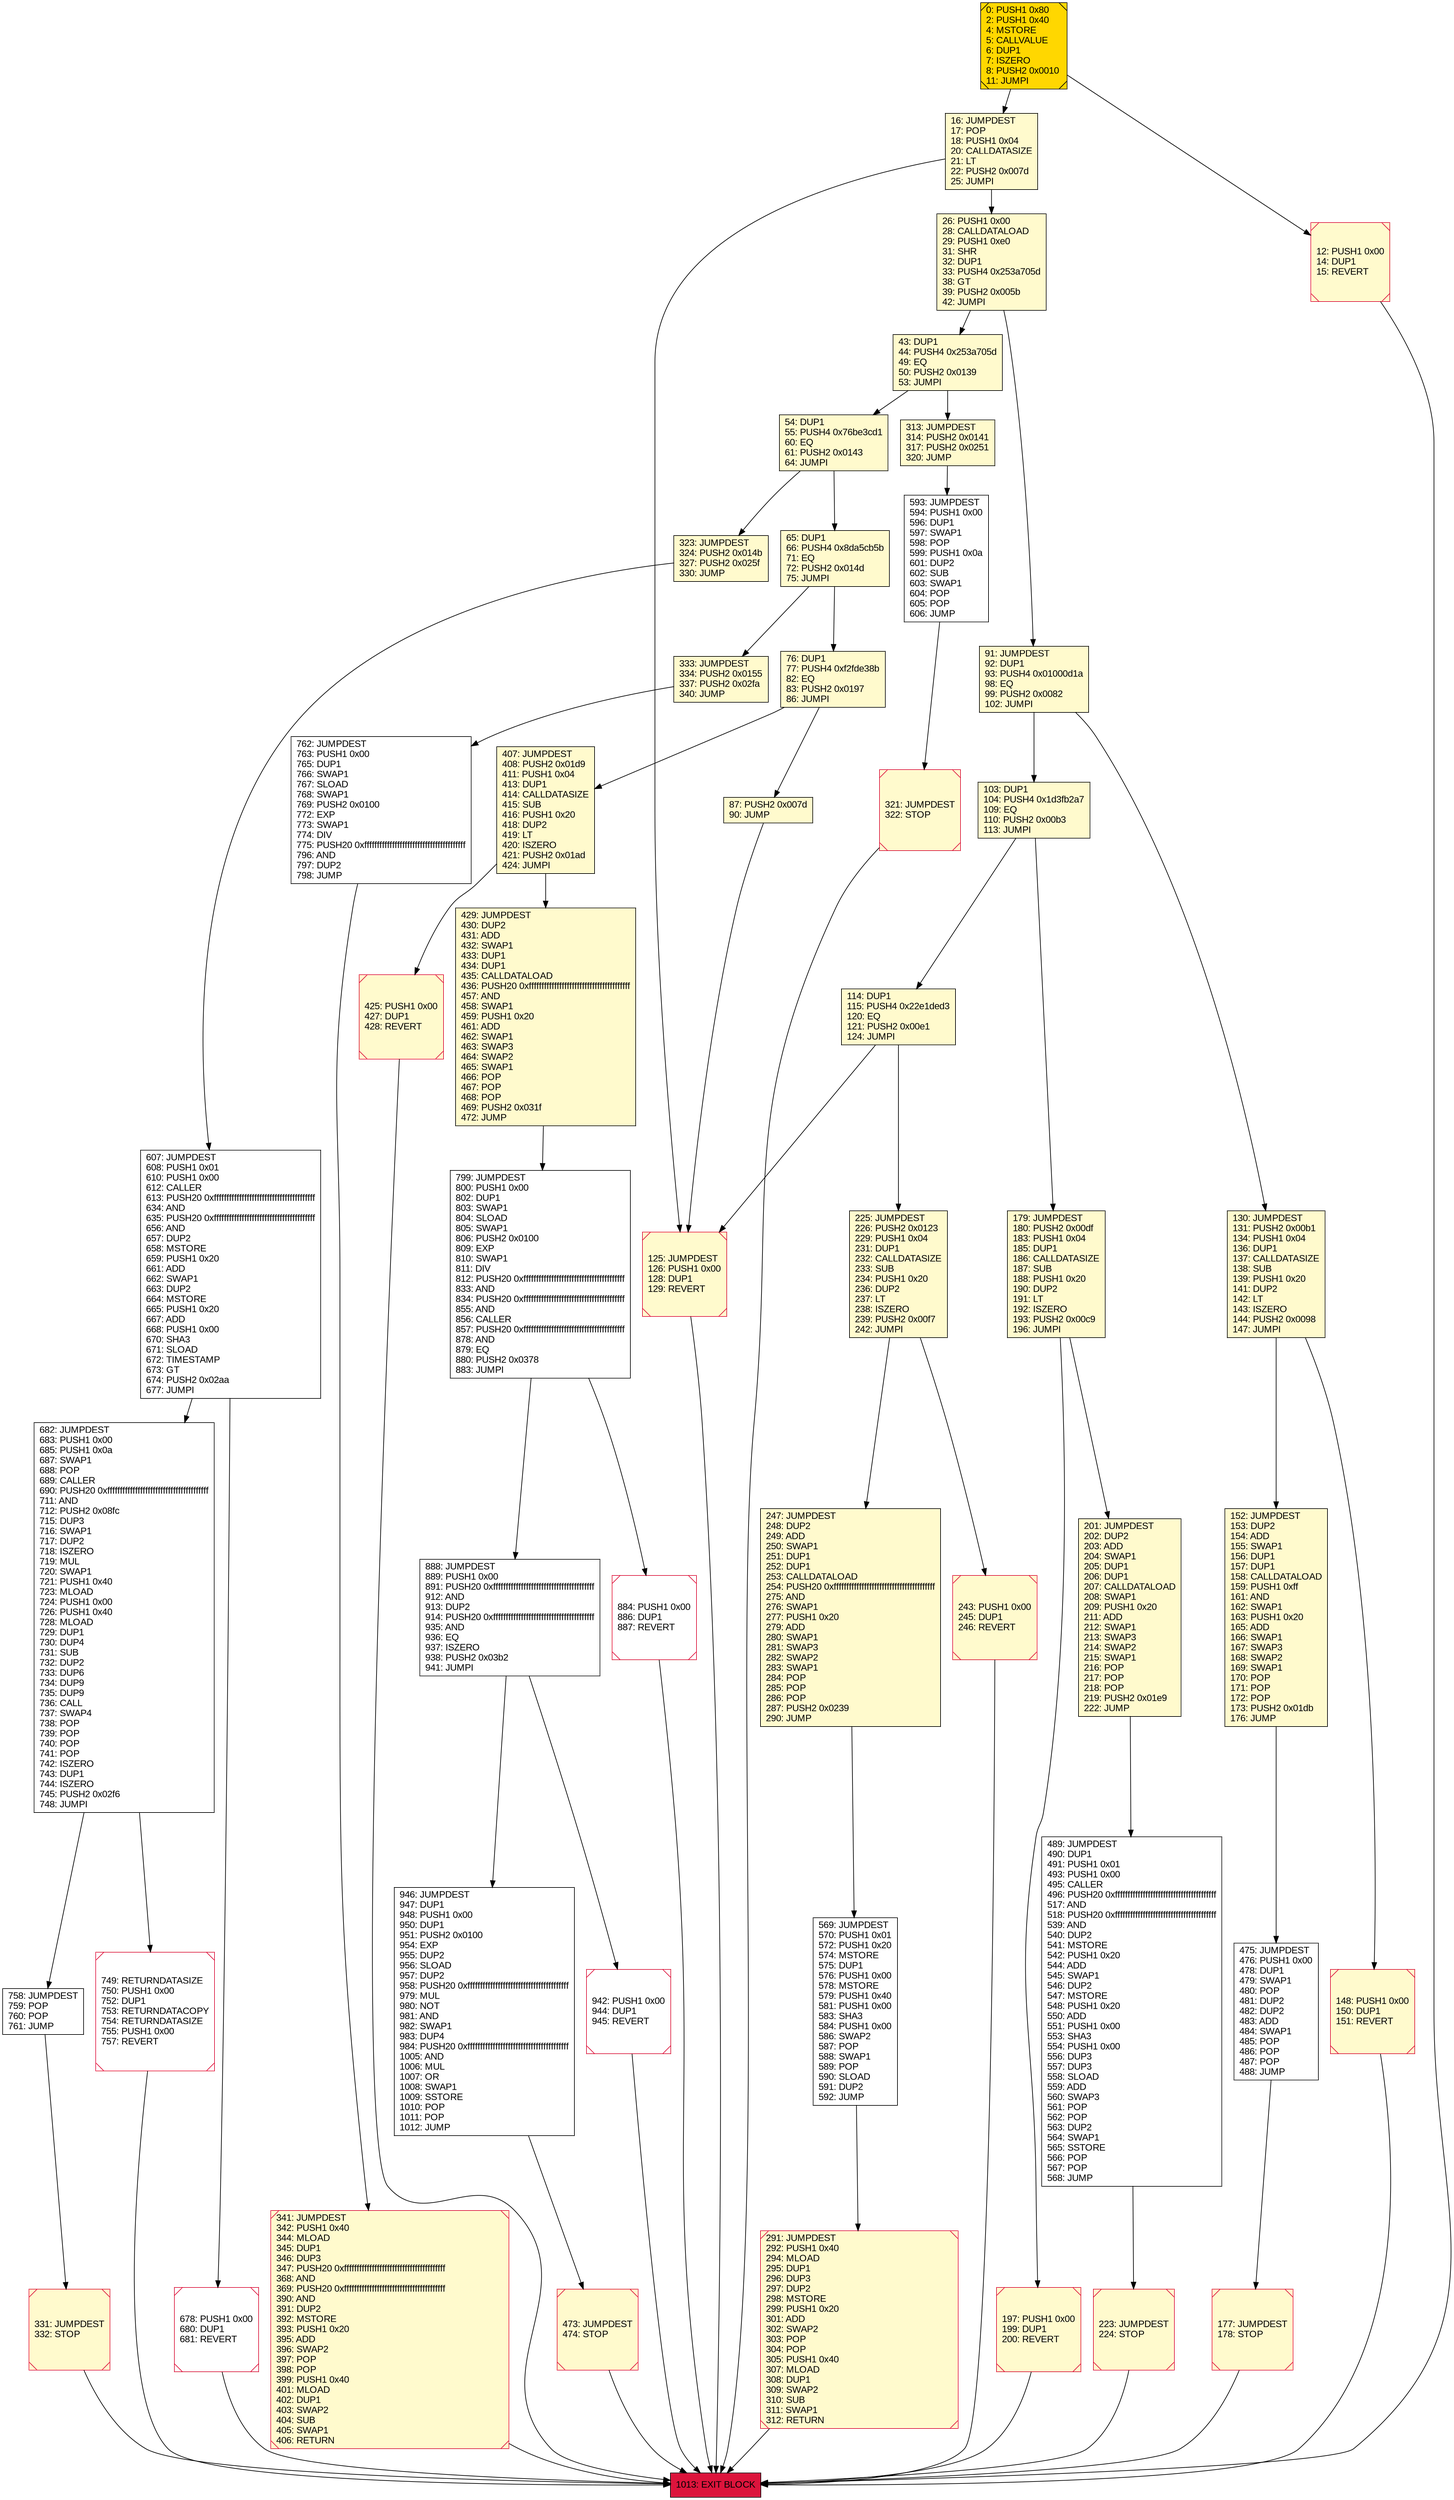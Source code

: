 digraph G {
bgcolor=transparent rankdir=UD;
node [shape=box style=filled color=black fillcolor=white fontname=arial fontcolor=black];
799 [label="799: JUMPDEST\l800: PUSH1 0x00\l802: DUP1\l803: SWAP1\l804: SLOAD\l805: SWAP1\l806: PUSH2 0x0100\l809: EXP\l810: SWAP1\l811: DIV\l812: PUSH20 0xffffffffffffffffffffffffffffffffffffffff\l833: AND\l834: PUSH20 0xffffffffffffffffffffffffffffffffffffffff\l855: AND\l856: CALLER\l857: PUSH20 0xffffffffffffffffffffffffffffffffffffffff\l878: AND\l879: EQ\l880: PUSH2 0x0378\l883: JUMPI\l" ];
313 [label="313: JUMPDEST\l314: PUSH2 0x0141\l317: PUSH2 0x0251\l320: JUMP\l" fillcolor=lemonchiffon ];
87 [label="87: PUSH2 0x007d\l90: JUMP\l" fillcolor=lemonchiffon ];
341 [label="341: JUMPDEST\l342: PUSH1 0x40\l344: MLOAD\l345: DUP1\l346: DUP3\l347: PUSH20 0xffffffffffffffffffffffffffffffffffffffff\l368: AND\l369: PUSH20 0xffffffffffffffffffffffffffffffffffffffff\l390: AND\l391: DUP2\l392: MSTORE\l393: PUSH1 0x20\l395: ADD\l396: SWAP2\l397: POP\l398: POP\l399: PUSH1 0x40\l401: MLOAD\l402: DUP1\l403: SWAP2\l404: SUB\l405: SWAP1\l406: RETURN\l" fillcolor=lemonchiffon shape=Msquare color=crimson ];
678 [label="678: PUSH1 0x00\l680: DUP1\l681: REVERT\l" shape=Msquare color=crimson ];
425 [label="425: PUSH1 0x00\l427: DUP1\l428: REVERT\l" fillcolor=lemonchiffon shape=Msquare color=crimson ];
475 [label="475: JUMPDEST\l476: PUSH1 0x00\l478: DUP1\l479: SWAP1\l480: POP\l481: DUP2\l482: DUP2\l483: ADD\l484: SWAP1\l485: POP\l486: POP\l487: POP\l488: JUMP\l" ];
888 [label="888: JUMPDEST\l889: PUSH1 0x00\l891: PUSH20 0xffffffffffffffffffffffffffffffffffffffff\l912: AND\l913: DUP2\l914: PUSH20 0xffffffffffffffffffffffffffffffffffffffff\l935: AND\l936: EQ\l937: ISZERO\l938: PUSH2 0x03b2\l941: JUMPI\l" ];
942 [label="942: PUSH1 0x00\l944: DUP1\l945: REVERT\l" shape=Msquare color=crimson ];
291 [label="291: JUMPDEST\l292: PUSH1 0x40\l294: MLOAD\l295: DUP1\l296: DUP3\l297: DUP2\l298: MSTORE\l299: PUSH1 0x20\l301: ADD\l302: SWAP2\l303: POP\l304: POP\l305: PUSH1 0x40\l307: MLOAD\l308: DUP1\l309: SWAP2\l310: SUB\l311: SWAP1\l312: RETURN\l" fillcolor=lemonchiffon shape=Msquare color=crimson ];
43 [label="43: DUP1\l44: PUSH4 0x253a705d\l49: EQ\l50: PUSH2 0x0139\l53: JUMPI\l" fillcolor=lemonchiffon ];
54 [label="54: DUP1\l55: PUSH4 0x76be3cd1\l60: EQ\l61: PUSH2 0x0143\l64: JUMPI\l" fillcolor=lemonchiffon ];
0 [label="0: PUSH1 0x80\l2: PUSH1 0x40\l4: MSTORE\l5: CALLVALUE\l6: DUP1\l7: ISZERO\l8: PUSH2 0x0010\l11: JUMPI\l" fillcolor=lemonchiffon shape=Msquare fillcolor=gold ];
76 [label="76: DUP1\l77: PUSH4 0xf2fde38b\l82: EQ\l83: PUSH2 0x0197\l86: JUMPI\l" fillcolor=lemonchiffon ];
130 [label="130: JUMPDEST\l131: PUSH2 0x00b1\l134: PUSH1 0x04\l136: DUP1\l137: CALLDATASIZE\l138: SUB\l139: PUSH1 0x20\l141: DUP2\l142: LT\l143: ISZERO\l144: PUSH2 0x0098\l147: JUMPI\l" fillcolor=lemonchiffon ];
16 [label="16: JUMPDEST\l17: POP\l18: PUSH1 0x04\l20: CALLDATASIZE\l21: LT\l22: PUSH2 0x007d\l25: JUMPI\l" fillcolor=lemonchiffon ];
103 [label="103: DUP1\l104: PUSH4 0x1d3fb2a7\l109: EQ\l110: PUSH2 0x00b3\l113: JUMPI\l" fillcolor=lemonchiffon ];
177 [label="177: JUMPDEST\l178: STOP\l" fillcolor=lemonchiffon shape=Msquare color=crimson ];
179 [label="179: JUMPDEST\l180: PUSH2 0x00df\l183: PUSH1 0x04\l185: DUP1\l186: CALLDATASIZE\l187: SUB\l188: PUSH1 0x20\l190: DUP2\l191: LT\l192: ISZERO\l193: PUSH2 0x00c9\l196: JUMPI\l" fillcolor=lemonchiffon ];
12 [label="12: PUSH1 0x00\l14: DUP1\l15: REVERT\l" fillcolor=lemonchiffon shape=Msquare color=crimson ];
323 [label="323: JUMPDEST\l324: PUSH2 0x014b\l327: PUSH2 0x025f\l330: JUMP\l" fillcolor=lemonchiffon ];
148 [label="148: PUSH1 0x00\l150: DUP1\l151: REVERT\l" fillcolor=lemonchiffon shape=Msquare color=crimson ];
758 [label="758: JUMPDEST\l759: POP\l760: POP\l761: JUMP\l" ];
201 [label="201: JUMPDEST\l202: DUP2\l203: ADD\l204: SWAP1\l205: DUP1\l206: DUP1\l207: CALLDATALOAD\l208: SWAP1\l209: PUSH1 0x20\l211: ADD\l212: SWAP1\l213: SWAP3\l214: SWAP2\l215: SWAP1\l216: POP\l217: POP\l218: POP\l219: PUSH2 0x01e9\l222: JUMP\l" fillcolor=lemonchiffon ];
65 [label="65: DUP1\l66: PUSH4 0x8da5cb5b\l71: EQ\l72: PUSH2 0x014d\l75: JUMPI\l" fillcolor=lemonchiffon ];
946 [label="946: JUMPDEST\l947: DUP1\l948: PUSH1 0x00\l950: DUP1\l951: PUSH2 0x0100\l954: EXP\l955: DUP2\l956: SLOAD\l957: DUP2\l958: PUSH20 0xffffffffffffffffffffffffffffffffffffffff\l979: MUL\l980: NOT\l981: AND\l982: SWAP1\l983: DUP4\l984: PUSH20 0xffffffffffffffffffffffffffffffffffffffff\l1005: AND\l1006: MUL\l1007: OR\l1008: SWAP1\l1009: SSTORE\l1010: POP\l1011: POP\l1012: JUMP\l" ];
223 [label="223: JUMPDEST\l224: STOP\l" fillcolor=lemonchiffon shape=Msquare color=crimson ];
762 [label="762: JUMPDEST\l763: PUSH1 0x00\l765: DUP1\l766: SWAP1\l767: SLOAD\l768: SWAP1\l769: PUSH2 0x0100\l772: EXP\l773: SWAP1\l774: DIV\l775: PUSH20 0xffffffffffffffffffffffffffffffffffffffff\l796: AND\l797: DUP2\l798: JUMP\l" ];
473 [label="473: JUMPDEST\l474: STOP\l" fillcolor=lemonchiffon shape=Msquare color=crimson ];
91 [label="91: JUMPDEST\l92: DUP1\l93: PUSH4 0x01000d1a\l98: EQ\l99: PUSH2 0x0082\l102: JUMPI\l" fillcolor=lemonchiffon ];
243 [label="243: PUSH1 0x00\l245: DUP1\l246: REVERT\l" fillcolor=lemonchiffon shape=Msquare color=crimson ];
321 [label="321: JUMPDEST\l322: STOP\l" fillcolor=lemonchiffon shape=Msquare color=crimson ];
884 [label="884: PUSH1 0x00\l886: DUP1\l887: REVERT\l" shape=Msquare color=crimson ];
225 [label="225: JUMPDEST\l226: PUSH2 0x0123\l229: PUSH1 0x04\l231: DUP1\l232: CALLDATASIZE\l233: SUB\l234: PUSH1 0x20\l236: DUP2\l237: LT\l238: ISZERO\l239: PUSH2 0x00f7\l242: JUMPI\l" fillcolor=lemonchiffon ];
247 [label="247: JUMPDEST\l248: DUP2\l249: ADD\l250: SWAP1\l251: DUP1\l252: DUP1\l253: CALLDATALOAD\l254: PUSH20 0xffffffffffffffffffffffffffffffffffffffff\l275: AND\l276: SWAP1\l277: PUSH1 0x20\l279: ADD\l280: SWAP1\l281: SWAP3\l282: SWAP2\l283: SWAP1\l284: POP\l285: POP\l286: POP\l287: PUSH2 0x0239\l290: JUMP\l" fillcolor=lemonchiffon ];
407 [label="407: JUMPDEST\l408: PUSH2 0x01d9\l411: PUSH1 0x04\l413: DUP1\l414: CALLDATASIZE\l415: SUB\l416: PUSH1 0x20\l418: DUP2\l419: LT\l420: ISZERO\l421: PUSH2 0x01ad\l424: JUMPI\l" fillcolor=lemonchiffon ];
331 [label="331: JUMPDEST\l332: STOP\l" fillcolor=lemonchiffon shape=Msquare color=crimson ];
569 [label="569: JUMPDEST\l570: PUSH1 0x01\l572: PUSH1 0x20\l574: MSTORE\l575: DUP1\l576: PUSH1 0x00\l578: MSTORE\l579: PUSH1 0x40\l581: PUSH1 0x00\l583: SHA3\l584: PUSH1 0x00\l586: SWAP2\l587: POP\l588: SWAP1\l589: POP\l590: SLOAD\l591: DUP2\l592: JUMP\l" ];
333 [label="333: JUMPDEST\l334: PUSH2 0x0155\l337: PUSH2 0x02fa\l340: JUMP\l" fillcolor=lemonchiffon ];
197 [label="197: PUSH1 0x00\l199: DUP1\l200: REVERT\l" fillcolor=lemonchiffon shape=Msquare color=crimson ];
114 [label="114: DUP1\l115: PUSH4 0x22e1ded3\l120: EQ\l121: PUSH2 0x00e1\l124: JUMPI\l" fillcolor=lemonchiffon ];
682 [label="682: JUMPDEST\l683: PUSH1 0x00\l685: PUSH1 0x0a\l687: SWAP1\l688: POP\l689: CALLER\l690: PUSH20 0xffffffffffffffffffffffffffffffffffffffff\l711: AND\l712: PUSH2 0x08fc\l715: DUP3\l716: SWAP1\l717: DUP2\l718: ISZERO\l719: MUL\l720: SWAP1\l721: PUSH1 0x40\l723: MLOAD\l724: PUSH1 0x00\l726: PUSH1 0x40\l728: MLOAD\l729: DUP1\l730: DUP4\l731: SUB\l732: DUP2\l733: DUP6\l734: DUP9\l735: DUP9\l736: CALL\l737: SWAP4\l738: POP\l739: POP\l740: POP\l741: POP\l742: ISZERO\l743: DUP1\l744: ISZERO\l745: PUSH2 0x02f6\l748: JUMPI\l" ];
429 [label="429: JUMPDEST\l430: DUP2\l431: ADD\l432: SWAP1\l433: DUP1\l434: DUP1\l435: CALLDATALOAD\l436: PUSH20 0xffffffffffffffffffffffffffffffffffffffff\l457: AND\l458: SWAP1\l459: PUSH1 0x20\l461: ADD\l462: SWAP1\l463: SWAP3\l464: SWAP2\l465: SWAP1\l466: POP\l467: POP\l468: POP\l469: PUSH2 0x031f\l472: JUMP\l" fillcolor=lemonchiffon ];
489 [label="489: JUMPDEST\l490: DUP1\l491: PUSH1 0x01\l493: PUSH1 0x00\l495: CALLER\l496: PUSH20 0xffffffffffffffffffffffffffffffffffffffff\l517: AND\l518: PUSH20 0xffffffffffffffffffffffffffffffffffffffff\l539: AND\l540: DUP2\l541: MSTORE\l542: PUSH1 0x20\l544: ADD\l545: SWAP1\l546: DUP2\l547: MSTORE\l548: PUSH1 0x20\l550: ADD\l551: PUSH1 0x00\l553: SHA3\l554: PUSH1 0x00\l556: DUP3\l557: DUP3\l558: SLOAD\l559: ADD\l560: SWAP3\l561: POP\l562: POP\l563: DUP2\l564: SWAP1\l565: SSTORE\l566: POP\l567: POP\l568: JUMP\l" ];
1013 [label="1013: EXIT BLOCK\l" fillcolor=crimson ];
749 [label="749: RETURNDATASIZE\l750: PUSH1 0x00\l752: DUP1\l753: RETURNDATACOPY\l754: RETURNDATASIZE\l755: PUSH1 0x00\l757: REVERT\l" shape=Msquare color=crimson ];
125 [label="125: JUMPDEST\l126: PUSH1 0x00\l128: DUP1\l129: REVERT\l" fillcolor=lemonchiffon shape=Msquare color=crimson ];
593 [label="593: JUMPDEST\l594: PUSH1 0x00\l596: DUP1\l597: SWAP1\l598: POP\l599: PUSH1 0x0a\l601: DUP2\l602: SUB\l603: SWAP1\l604: POP\l605: POP\l606: JUMP\l" ];
607 [label="607: JUMPDEST\l608: PUSH1 0x01\l610: PUSH1 0x00\l612: CALLER\l613: PUSH20 0xffffffffffffffffffffffffffffffffffffffff\l634: AND\l635: PUSH20 0xffffffffffffffffffffffffffffffffffffffff\l656: AND\l657: DUP2\l658: MSTORE\l659: PUSH1 0x20\l661: ADD\l662: SWAP1\l663: DUP2\l664: MSTORE\l665: PUSH1 0x20\l667: ADD\l668: PUSH1 0x00\l670: SHA3\l671: SLOAD\l672: TIMESTAMP\l673: GT\l674: PUSH2 0x02aa\l677: JUMPI\l" ];
26 [label="26: PUSH1 0x00\l28: CALLDATALOAD\l29: PUSH1 0xe0\l31: SHR\l32: DUP1\l33: PUSH4 0x253a705d\l38: GT\l39: PUSH2 0x005b\l42: JUMPI\l" fillcolor=lemonchiffon ];
152 [label="152: JUMPDEST\l153: DUP2\l154: ADD\l155: SWAP1\l156: DUP1\l157: DUP1\l158: CALLDATALOAD\l159: PUSH1 0xff\l161: AND\l162: SWAP1\l163: PUSH1 0x20\l165: ADD\l166: SWAP1\l167: SWAP3\l168: SWAP2\l169: SWAP1\l170: POP\l171: POP\l172: POP\l173: PUSH2 0x01db\l176: JUMP\l" fillcolor=lemonchiffon ];
225 -> 247;
749 -> 1013;
103 -> 179;
225 -> 243;
43 -> 54;
888 -> 942;
946 -> 473;
799 -> 888;
125 -> 1013;
607 -> 682;
43 -> 313;
197 -> 1013;
114 -> 125;
130 -> 148;
76 -> 87;
682 -> 749;
321 -> 1013;
884 -> 1013;
489 -> 223;
54 -> 323;
65 -> 333;
243 -> 1013;
331 -> 1013;
201 -> 489;
475 -> 177;
26 -> 91;
333 -> 762;
593 -> 321;
407 -> 429;
0 -> 12;
247 -> 569;
473 -> 1013;
0 -> 16;
114 -> 225;
223 -> 1013;
148 -> 1013;
179 -> 197;
888 -> 946;
76 -> 407;
103 -> 114;
762 -> 341;
323 -> 607;
177 -> 1013;
54 -> 65;
407 -> 425;
799 -> 884;
682 -> 758;
12 -> 1013;
65 -> 76;
16 -> 125;
16 -> 26;
130 -> 152;
758 -> 331;
179 -> 201;
291 -> 1013;
429 -> 799;
26 -> 43;
569 -> 291;
91 -> 103;
91 -> 130;
678 -> 1013;
341 -> 1013;
152 -> 475;
313 -> 593;
942 -> 1013;
425 -> 1013;
607 -> 678;
87 -> 125;
}